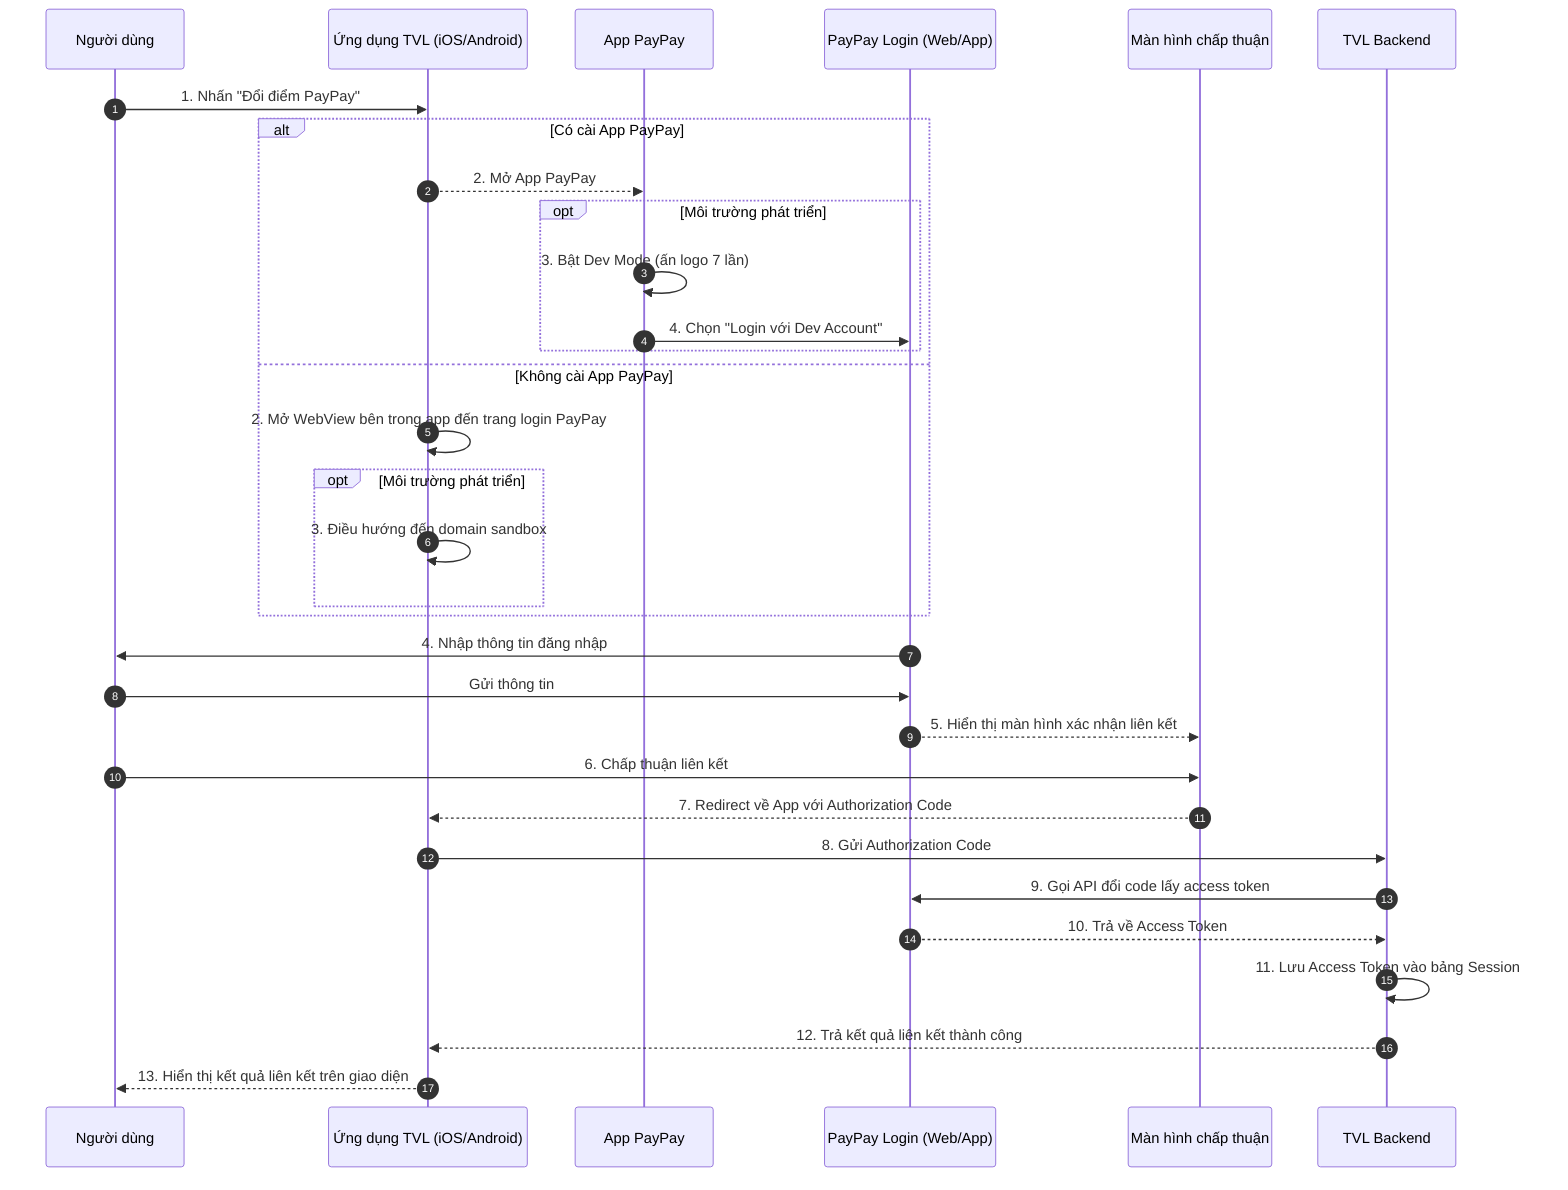 sequenceDiagram
  autonumber
  participant User as Người dùng
  participant TVLApp as Ứng dụng TVL (iOS/Android)
  participant PayPayApp as App PayPay
  participant PayPayLogin as PayPay Login (Web/App)
  participant Consent as Màn hình chấp thuận
  participant TVLBE as TVL Backend

  User->>TVLApp: 1. Nhấn "Đổi điểm PayPay"
  alt Có cài App PayPay
    TVLApp-->>PayPayApp: 2. Mở App PayPay
    opt Môi trường phát triển
      PayPayApp->>PayPayApp: 3. Bật Dev Mode (ấn logo 7 lần)
      PayPayApp->>PayPayLogin: 4. Chọn "Login với Dev Account"
    end
  else Không cài App PayPay
    TVLApp->>TVLApp: 2. Mở WebView bên trong app đến trang login PayPay
    opt Môi trường phát triển
      TVLApp->>TVLApp: 3. Điều hướng đến domain sandbox
    end
  end
  PayPayLogin->>User: 4. Nhập thông tin đăng nhập
  User->>PayPayLogin: Gửi thông tin
  PayPayLogin-->>Consent: 5. Hiển thị màn hình xác nhận liên kết
  User->>Consent: 6. Chấp thuận liên kết
  Consent-->>TVLApp: 7. Redirect về App với Authorization Code
  TVLApp->>TVLBE: 8. Gửi Authorization Code
  TVLBE->>PayPayLogin: 9. Gọi API đổi code lấy access token
  PayPayLogin-->>TVLBE: 10. Trả về Access Token
  TVLBE->>TVLBE: 11. Lưu Access Token vào bảng Session
  TVLBE-->>TVLApp: 12. Trả kết quả liên kết thành công
  TVLApp-->>User: 13. Hiển thị kết quả liên kết trên giao diện